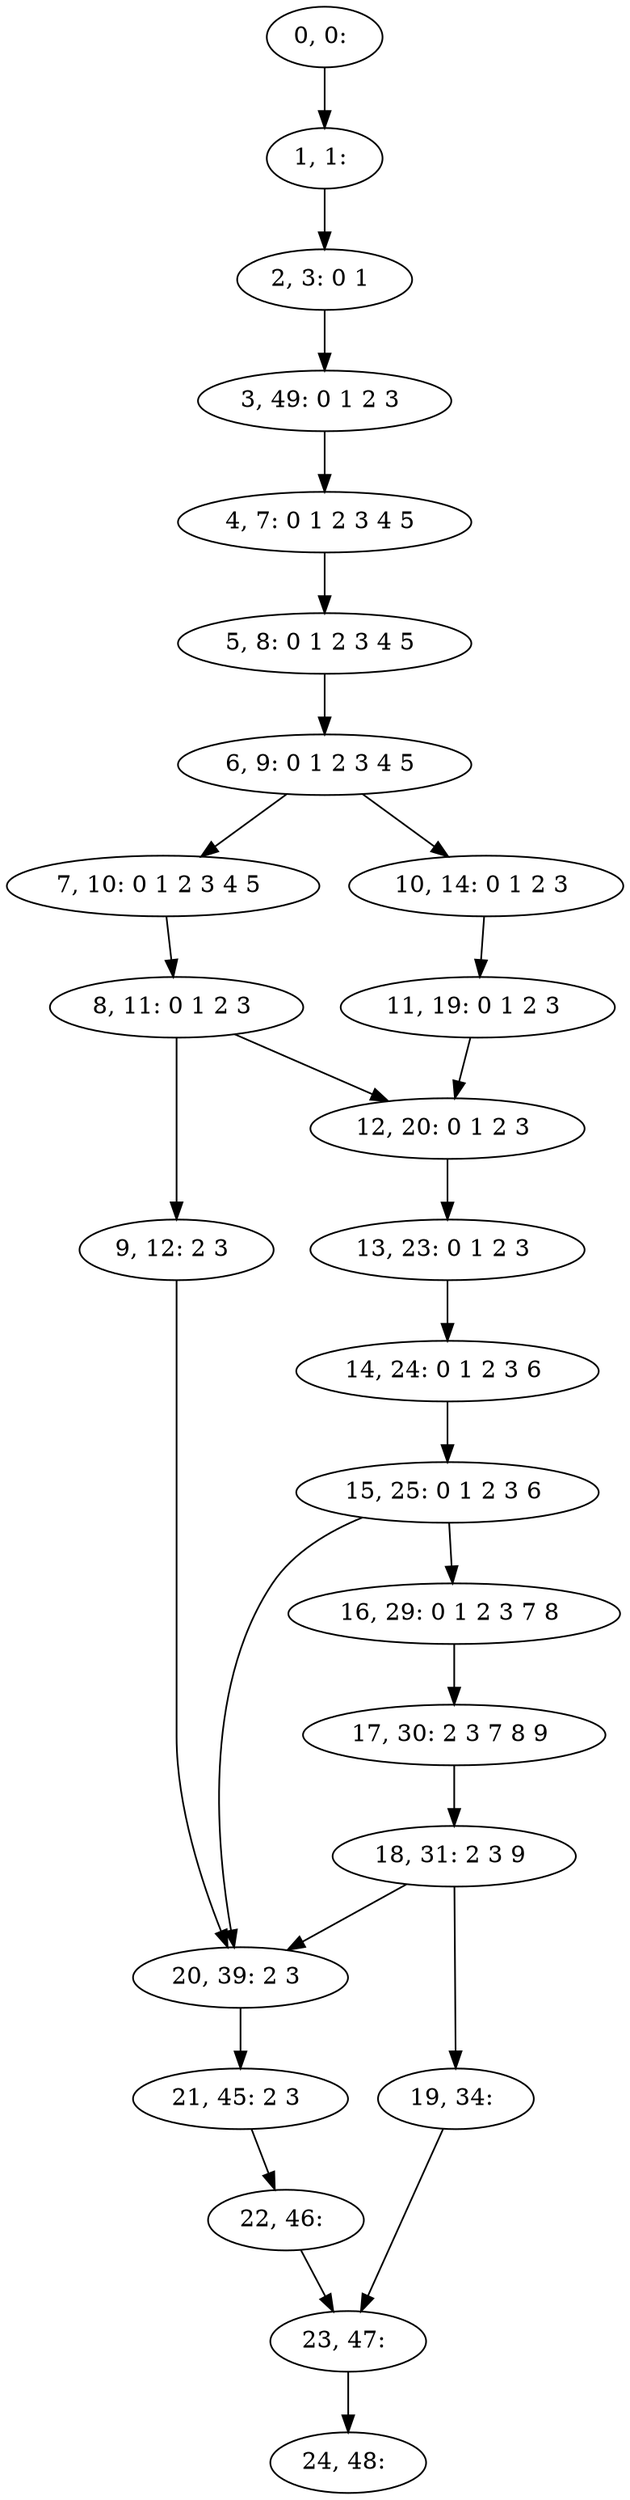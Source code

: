 digraph G {
0[label="0, 0: "];
1[label="1, 1: "];
2[label="2, 3: 0 1 "];
3[label="3, 49: 0 1 2 3 "];
4[label="4, 7: 0 1 2 3 4 5 "];
5[label="5, 8: 0 1 2 3 4 5 "];
6[label="6, 9: 0 1 2 3 4 5 "];
7[label="7, 10: 0 1 2 3 4 5 "];
8[label="8, 11: 0 1 2 3 "];
9[label="9, 12: 2 3 "];
10[label="10, 14: 0 1 2 3 "];
11[label="11, 19: 0 1 2 3 "];
12[label="12, 20: 0 1 2 3 "];
13[label="13, 23: 0 1 2 3 "];
14[label="14, 24: 0 1 2 3 6 "];
15[label="15, 25: 0 1 2 3 6 "];
16[label="16, 29: 0 1 2 3 7 8 "];
17[label="17, 30: 2 3 7 8 9 "];
18[label="18, 31: 2 3 9 "];
19[label="19, 34: "];
20[label="20, 39: 2 3 "];
21[label="21, 45: 2 3 "];
22[label="22, 46: "];
23[label="23, 47: "];
24[label="24, 48: "];
0->1 ;
1->2 ;
2->3 ;
3->4 ;
4->5 ;
5->6 ;
6->7 ;
6->10 ;
7->8 ;
8->9 ;
8->12 ;
9->20 ;
10->11 ;
11->12 ;
12->13 ;
13->14 ;
14->15 ;
15->16 ;
15->20 ;
16->17 ;
17->18 ;
18->19 ;
18->20 ;
19->23 ;
20->21 ;
21->22 ;
22->23 ;
23->24 ;
}
